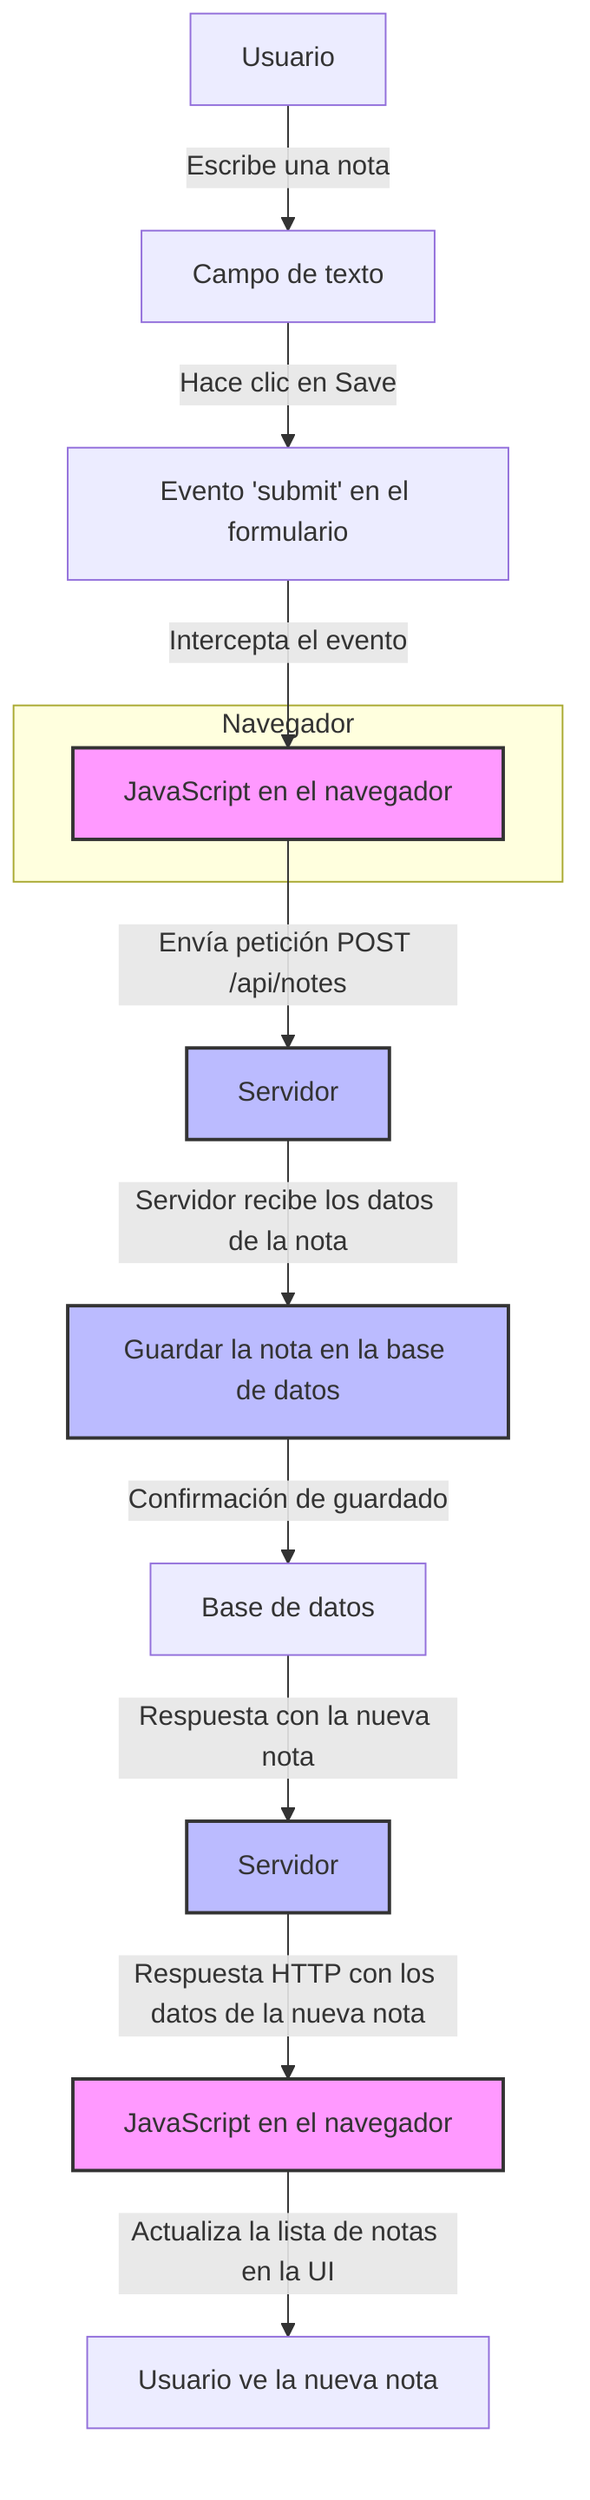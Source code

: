 graph TD
    A[Usuario] -->|Escribe una nota| B[Campo de texto]
    B -->|Hace clic en Save| C[Evento 'submit' en el formulario]
    C -->|Intercepta el evento| D[JavaScript en el navegador]
    D -->|Envía petición POST /api/notes| E[Servidor]

    subgraph Navegador
        D
    end

    E -->|Servidor recibe los datos de la nota| F[Guardar la nota en la base de datos]
    F -->|Confirmación de guardado| G[Base de datos]
    G -->|Respuesta con la nueva nota| H[Servidor]
    H -->|Respuesta HTTP con los datos de la nueva nota| I[JavaScript en el navegador]
    I -->|Actualiza la lista de notas en la UI| J[Usuario ve la nueva nota]

    classDef classNavegador fill:#f9f,stroke:#333,stroke-width:2px;
    classDef classServidor fill:#bbf,stroke:#333,stroke-width:2px;

    class D,I classNavegador;
    class E,F,H classServidor;